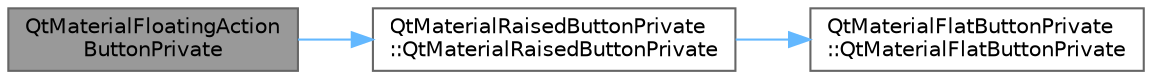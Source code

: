 digraph "QtMaterialFloatingActionButtonPrivate"
{
 // LATEX_PDF_SIZE
  bgcolor="transparent";
  edge [fontname=Helvetica,fontsize=10,labelfontname=Helvetica,labelfontsize=10];
  node [fontname=Helvetica,fontsize=10,shape=box,height=0.2,width=0.4];
  rankdir="LR";
  Node1 [id="Node000001",label="QtMaterialFloatingAction\lButtonPrivate",height=0.2,width=0.4,color="gray40", fillcolor="grey60", style="filled", fontcolor="black",tooltip="构造函数，初始化私有类"];
  Node1 -> Node2 [id="edge1_Node000001_Node000002",color="steelblue1",style="solid",tooltip=" "];
  Node2 [id="Node000002",label="QtMaterialRaisedButtonPrivate\l::QtMaterialRaisedButtonPrivate",height=0.2,width=0.4,color="grey40", fillcolor="white", style="filled",URL="$class_qt_material_raised_button_private.html#a22b48e40d92dd4f37ab23d5e4c565be5",tooltip="< 禁用拷贝"];
  Node2 -> Node3 [id="edge2_Node000002_Node000003",color="steelblue1",style="solid",tooltip=" "];
  Node3 [id="Node000003",label="QtMaterialFlatButtonPrivate\l::QtMaterialFlatButtonPrivate",height=0.2,width=0.4,color="grey40", fillcolor="white", style="filled",URL="$class_qt_material_flat_button_private.html#aec670c9531191596cd1d9e28fb9e80e5",tooltip="< 禁用拷贝"];
}
